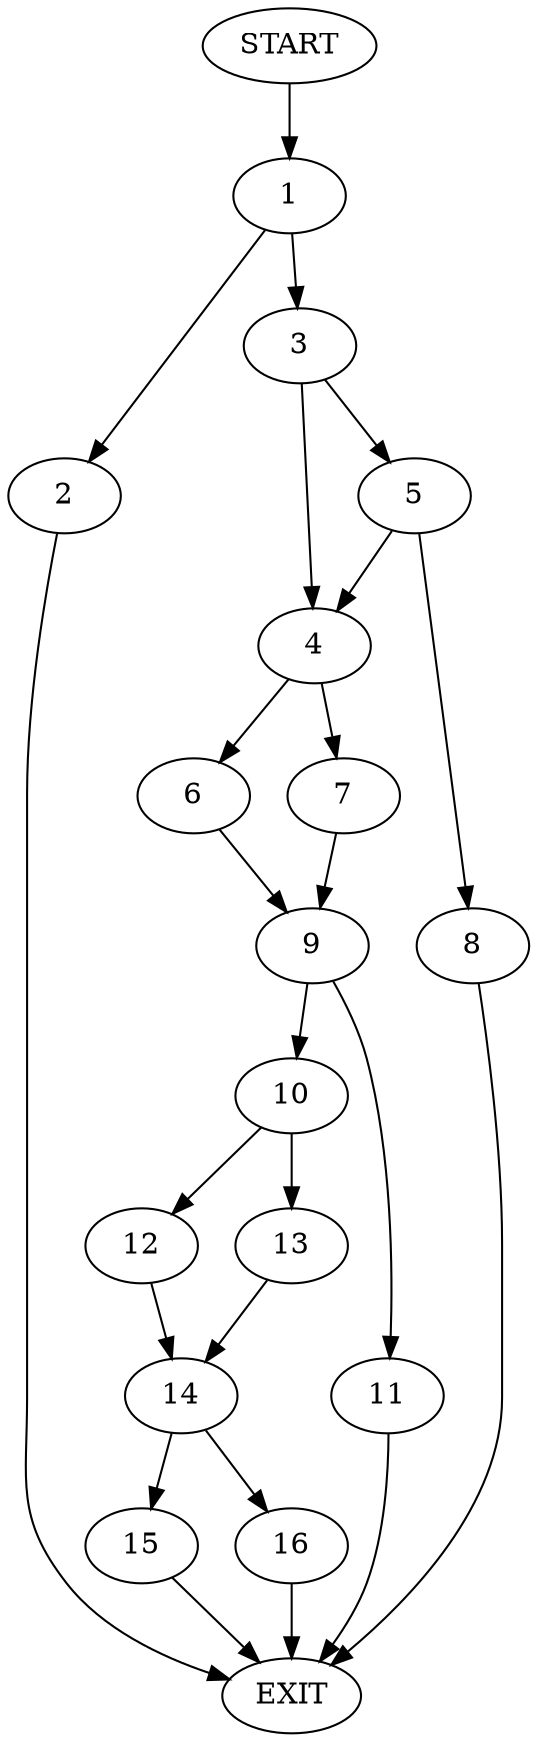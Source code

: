 digraph {
0 [label="START"]
17 [label="EXIT"]
0 -> 1
1 -> 2
1 -> 3
3 -> 4
3 -> 5
2 -> 17
4 -> 6
4 -> 7
5 -> 4
5 -> 8
8 -> 17
7 -> 9
6 -> 9
9 -> 10
9 -> 11
11 -> 17
10 -> 12
10 -> 13
13 -> 14
12 -> 14
14 -> 15
14 -> 16
15 -> 17
16 -> 17
}
